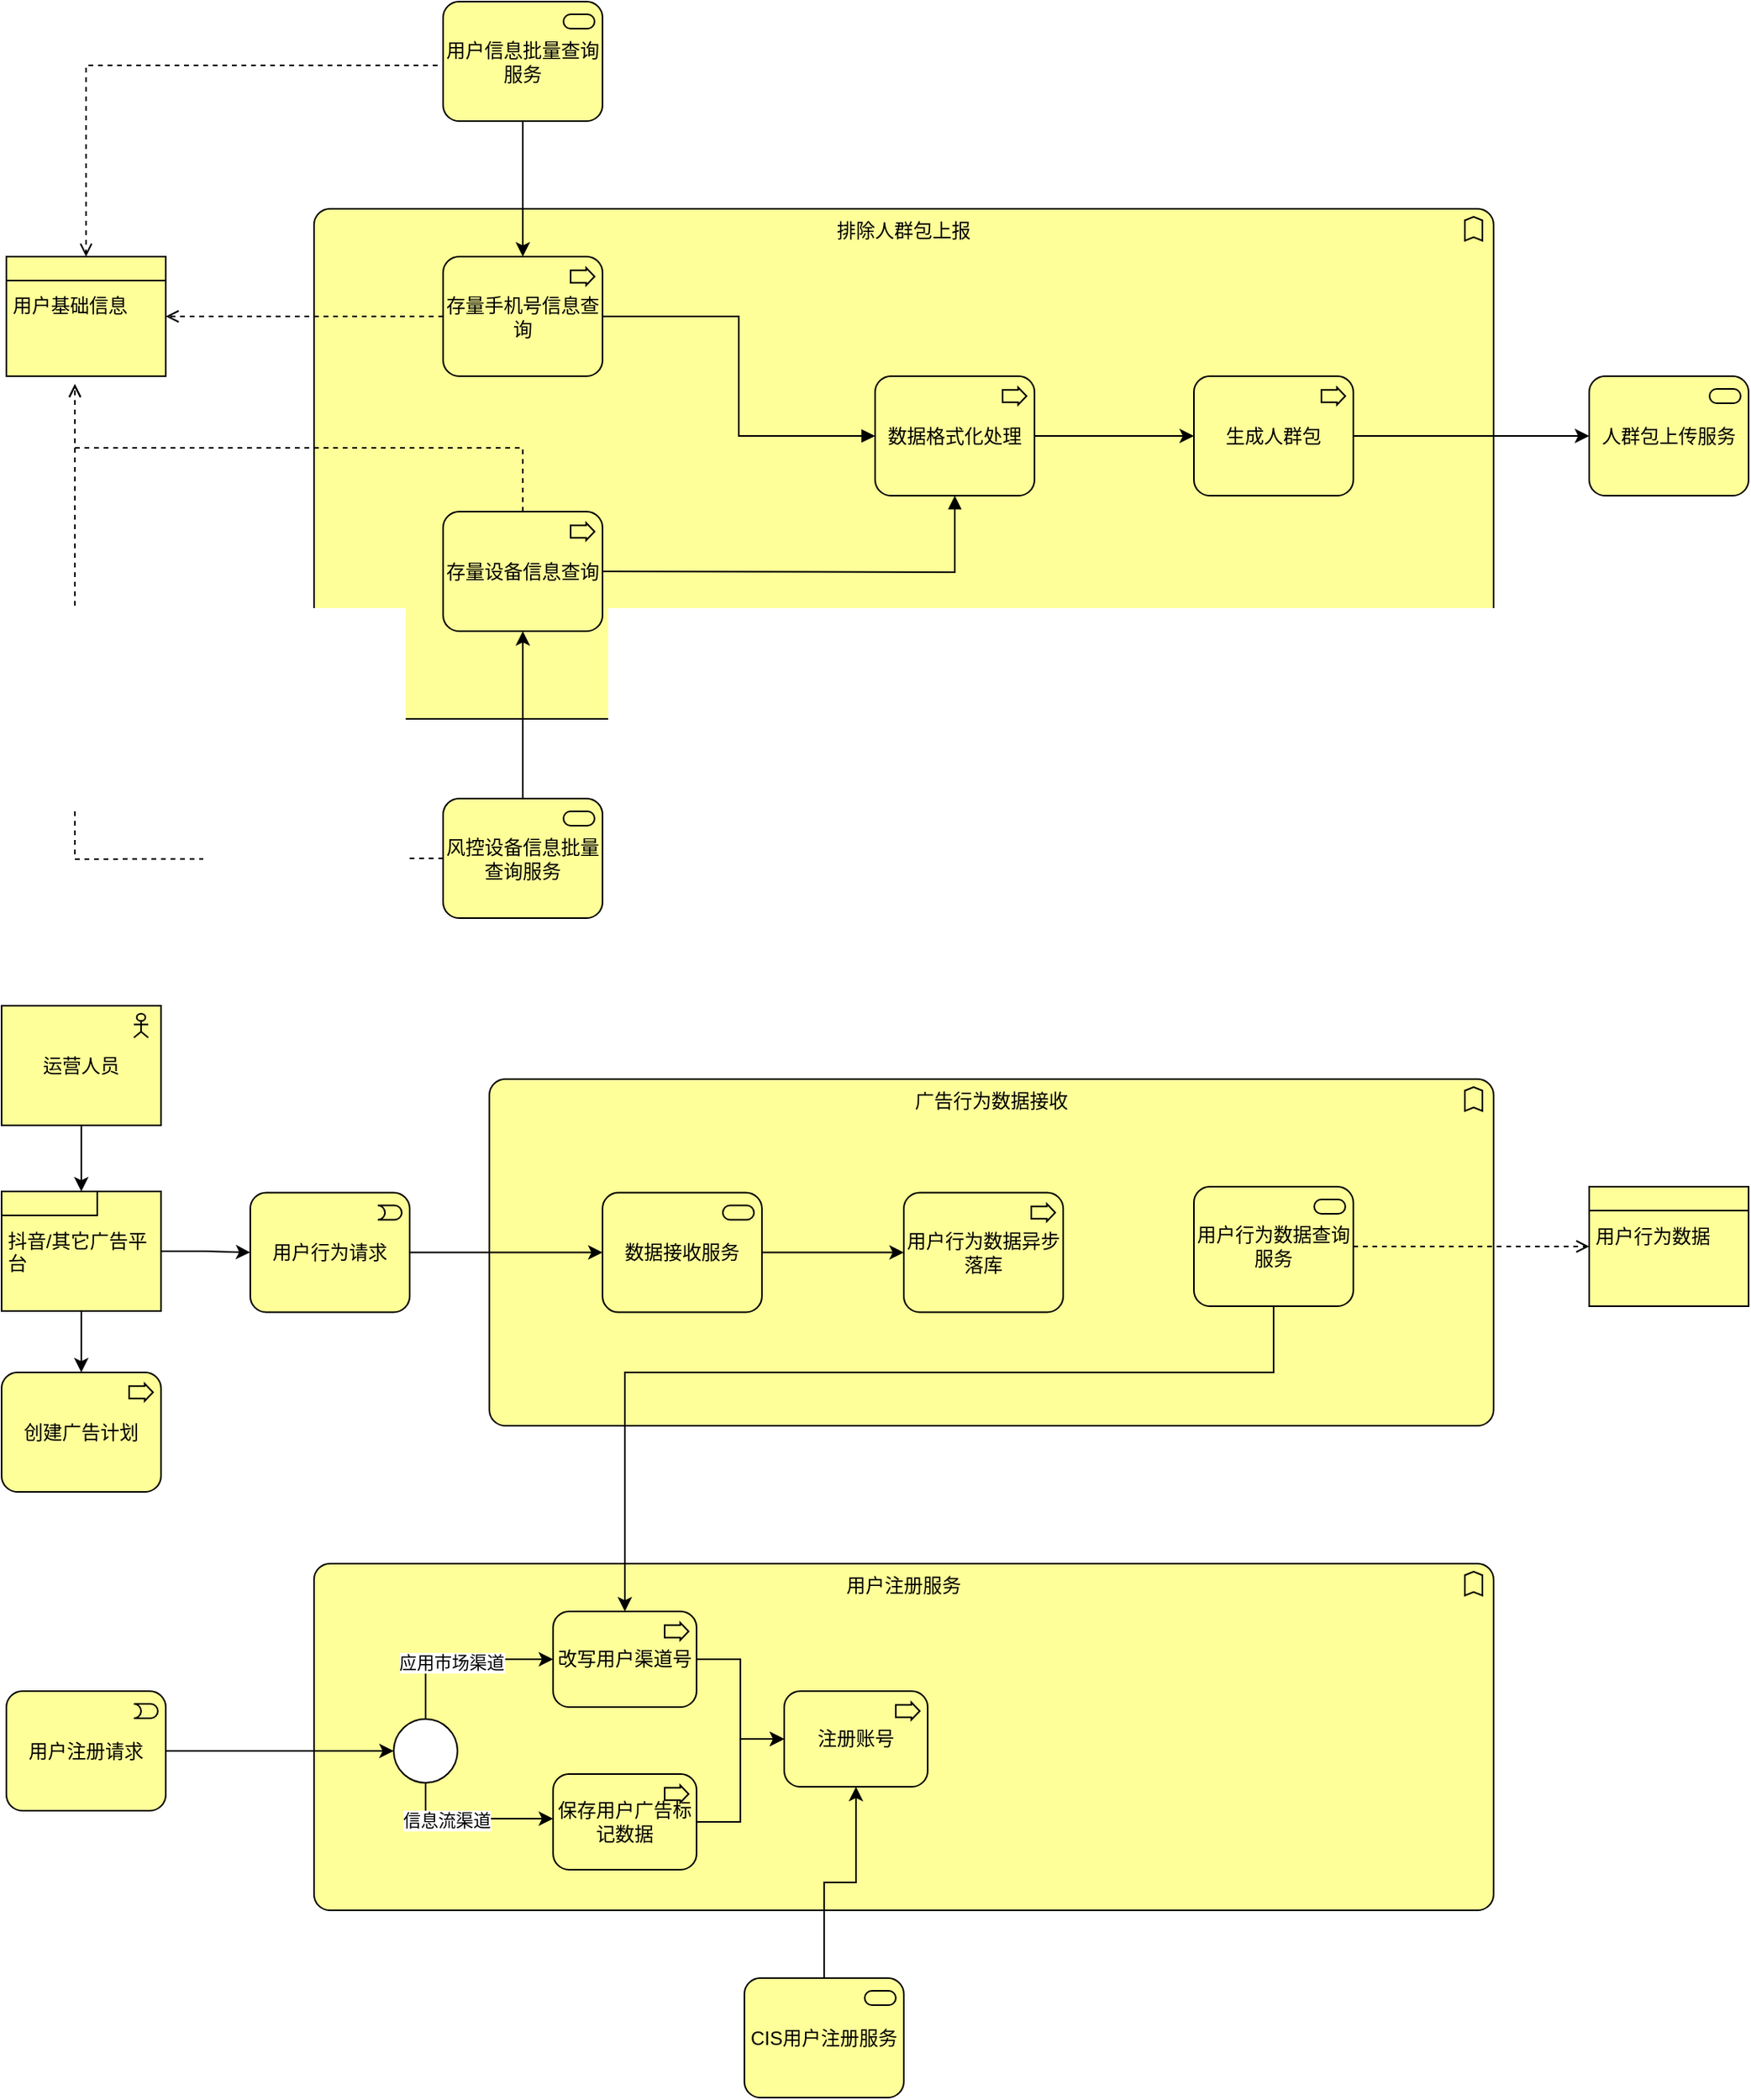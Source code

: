 <mxfile version="21.6.9" type="github">
  <diagram id="6I0OCvxSQrVGMHxT2VVA" name="Page-1">
    <mxGraphModel dx="1982" dy="686" grid="1" gridSize="10" guides="1" tooltips="1" connect="1" arrows="1" fold="1" page="1" pageScale="1" pageWidth="850" pageHeight="1100" math="0" shadow="0">
      <root>
        <mxCell id="0" />
        <mxCell id="1" parent="0" />
        <mxCell id="BALfqEKntHM_j133m_wY-3" value="&lt;div style=&quot;&quot;&gt;&lt;span style=&quot;background-color: initial;&quot;&gt;排除人群包上报&lt;/span&gt;&lt;/div&gt;" style="html=1;outlineConnect=0;whiteSpace=wrap;fillColor=#ffff99;shape=mxgraph.archimate.business;busType=function;align=center;verticalAlign=top;" vertex="1" parent="1">
          <mxGeometry x="130" y="210" width="740" height="320" as="geometry" />
        </mxCell>
        <mxCell id="BALfqEKntHM_j133m_wY-4" value="存量手机号信息查询" style="html=1;outlineConnect=0;whiteSpace=wrap;fillColor=#ffff99;shape=mxgraph.archimate.business;busType=process" vertex="1" parent="1">
          <mxGeometry x="211" y="240" width="100" height="75" as="geometry" />
        </mxCell>
        <mxCell id="BALfqEKntHM_j133m_wY-11" style="edgeStyle=orthogonalEdgeStyle;rounded=0;orthogonalLoop=1;jettySize=auto;html=1;" edge="1" parent="1" source="BALfqEKntHM_j133m_wY-5" target="BALfqEKntHM_j133m_wY-4">
          <mxGeometry relative="1" as="geometry" />
        </mxCell>
        <mxCell id="BALfqEKntHM_j133m_wY-5" value="用户信息批量查询服务" style="html=1;outlineConnect=0;whiteSpace=wrap;fillColor=#ffff99;shape=mxgraph.archimate.business;busType=service" vertex="1" parent="1">
          <mxGeometry x="211" y="80" width="100" height="75" as="geometry" />
        </mxCell>
        <mxCell id="BALfqEKntHM_j133m_wY-6" value="&lt;table cellpadding=&quot;0&quot; cellspacing=&quot;0&quot; style=&quot;font-size:1em;width:100%;height:100%;&quot;&gt;&lt;tbody&gt;&lt;tr style=&quot;height:20px;&quot;&gt;&lt;td align=&quot;center&quot;&gt;&lt;/td&gt;&lt;/tr&gt;&lt;tr&gt;&lt;td align=&quot;left&quot; valign=&quot;top&quot; style=&quot;padding:4px;&quot;&gt;用户基础信息&lt;/td&gt;&lt;/tr&gt;&lt;/tbody&gt;&lt;/table&gt;" style="html=1;outlineConnect=0;whiteSpace=wrap;fillColor=#ffff99;shape=mxgraph.archimate.businessObject;overflow=fill" vertex="1" parent="1">
          <mxGeometry x="-63" y="240" width="100" height="75" as="geometry" />
        </mxCell>
        <mxCell id="BALfqEKntHM_j133m_wY-16" value="" style="edgeStyle=elbowEdgeStyle;html=1;endArrow=open;elbow=vertical;endFill=1;dashed=1;rounded=0;exitX=0;exitY=0.5;exitDx=0;exitDy=0;exitPerimeter=0;" edge="1" parent="1" source="BALfqEKntHM_j133m_wY-5" target="BALfqEKntHM_j133m_wY-6">
          <mxGeometry width="100" height="75" relative="1" as="geometry">
            <mxPoint x="260" y="160" as="sourcePoint" />
            <mxPoint x="680" y="470" as="targetPoint" />
            <Array as="points">
              <mxPoint x="120" y="120" />
            </Array>
          </mxGeometry>
        </mxCell>
        <mxCell id="BALfqEKntHM_j133m_wY-17" value="" style="edgeStyle=elbowEdgeStyle;html=1;endArrow=open;elbow=vertical;endFill=1;dashed=1;rounded=0;exitX=0;exitY=0.5;exitDx=0;exitDy=0;exitPerimeter=0;entryX=1;entryY=0.5;entryDx=0;entryDy=0;entryPerimeter=0;" edge="1" parent="1" source="BALfqEKntHM_j133m_wY-4" target="BALfqEKntHM_j133m_wY-6">
          <mxGeometry width="100" height="75" relative="1" as="geometry">
            <mxPoint x="50" y="430" as="sourcePoint" />
            <mxPoint x="-150" y="552" as="targetPoint" />
          </mxGeometry>
        </mxCell>
        <mxCell id="BALfqEKntHM_j133m_wY-18" value="存量设备信息查询" style="html=1;outlineConnect=0;whiteSpace=wrap;fillColor=#ffff99;shape=mxgraph.archimate.business;busType=process" vertex="1" parent="1">
          <mxGeometry x="211" y="400" width="100" height="75" as="geometry" />
        </mxCell>
        <mxCell id="BALfqEKntHM_j133m_wY-21" value="" style="edgeStyle=elbowEdgeStyle;html=1;endArrow=open;elbow=vertical;endFill=1;dashed=1;rounded=0;exitX=0.5;exitY=0;exitDx=0;exitDy=0;exitPerimeter=0;" edge="1" parent="1" source="BALfqEKntHM_j133m_wY-18">
          <mxGeometry width="100" height="75" relative="1" as="geometry">
            <mxPoint x="150" y="410" as="sourcePoint" />
            <mxPoint x="-20" y="320" as="targetPoint" />
          </mxGeometry>
        </mxCell>
        <mxCell id="BALfqEKntHM_j133m_wY-23" style="edgeStyle=orthogonalEdgeStyle;rounded=0;orthogonalLoop=1;jettySize=auto;html=1;entryX=0.5;entryY=1;entryDx=0;entryDy=0;entryPerimeter=0;" edge="1" parent="1" source="BALfqEKntHM_j133m_wY-22" target="BALfqEKntHM_j133m_wY-18">
          <mxGeometry relative="1" as="geometry" />
        </mxCell>
        <mxCell id="BALfqEKntHM_j133m_wY-22" value="风控设备信息批量查询服务" style="html=1;outlineConnect=0;whiteSpace=wrap;fillColor=#ffff99;shape=mxgraph.archimate.business;busType=service" vertex="1" parent="1">
          <mxGeometry x="211" y="580" width="100" height="75" as="geometry" />
        </mxCell>
        <mxCell id="BALfqEKntHM_j133m_wY-30" style="edgeStyle=orthogonalEdgeStyle;rounded=0;orthogonalLoop=1;jettySize=auto;html=1;entryX=0;entryY=0.5;entryDx=0;entryDy=0;entryPerimeter=0;" edge="1" parent="1" source="BALfqEKntHM_j133m_wY-24" target="BALfqEKntHM_j133m_wY-29">
          <mxGeometry relative="1" as="geometry" />
        </mxCell>
        <mxCell id="BALfqEKntHM_j133m_wY-24" value="数据格式化处理" style="html=1;outlineConnect=0;whiteSpace=wrap;fillColor=#ffff99;shape=mxgraph.archimate.business;busType=process" vertex="1" parent="1">
          <mxGeometry x="482" y="315" width="100" height="75" as="geometry" />
        </mxCell>
        <mxCell id="BALfqEKntHM_j133m_wY-26" value="" style="endArrow=block;html=1;endFill=1;startArrow=none;startFill=0;edgeStyle=elbowEdgeStyle;elbow=vertical;dashed=0;rounded=0;entryX=0;entryY=0.5;entryDx=0;entryDy=0;entryPerimeter=0;" edge="1" parent="1" source="BALfqEKntHM_j133m_wY-4" target="BALfqEKntHM_j133m_wY-24">
          <mxGeometry width="100" height="75" relative="1" as="geometry">
            <mxPoint x="20" y="605" as="sourcePoint" />
            <mxPoint x="120" y="530" as="targetPoint" />
          </mxGeometry>
        </mxCell>
        <mxCell id="BALfqEKntHM_j133m_wY-28" value="" style="edgeStyle=elbowEdgeStyle;html=1;endArrow=block;dashed=0;elbow=vertical;endFill=1;rounded=0;exitX=1;exitY=0.5;exitDx=0;exitDy=0;exitPerimeter=0;" edge="1" parent="1" source="BALfqEKntHM_j133m_wY-18" target="BALfqEKntHM_j133m_wY-24">
          <mxGeometry width="160" relative="1" as="geometry">
            <mxPoint x="370" y="630" as="sourcePoint" />
            <mxPoint x="530" y="630" as="targetPoint" />
            <Array as="points">
              <mxPoint x="380" y="438" />
            </Array>
          </mxGeometry>
        </mxCell>
        <mxCell id="BALfqEKntHM_j133m_wY-34" style="edgeStyle=orthogonalEdgeStyle;rounded=0;orthogonalLoop=1;jettySize=auto;html=1;entryX=0;entryY=0.5;entryDx=0;entryDy=0;entryPerimeter=0;" edge="1" parent="1" source="BALfqEKntHM_j133m_wY-29" target="BALfqEKntHM_j133m_wY-32">
          <mxGeometry relative="1" as="geometry" />
        </mxCell>
        <mxCell id="BALfqEKntHM_j133m_wY-29" value="生成人群包" style="html=1;outlineConnect=0;whiteSpace=wrap;fillColor=#ffff99;shape=mxgraph.archimate.business;busType=process" vertex="1" parent="1">
          <mxGeometry x="682" y="315" width="100" height="75" as="geometry" />
        </mxCell>
        <mxCell id="BALfqEKntHM_j133m_wY-31" value="" style="edgeStyle=elbowEdgeStyle;html=1;endArrow=open;elbow=vertical;endFill=1;dashed=1;rounded=0;exitX=0;exitY=0.5;exitDx=0;exitDy=0;exitPerimeter=0;" edge="1" parent="1" source="BALfqEKntHM_j133m_wY-22">
          <mxGeometry width="100" height="75" relative="1" as="geometry">
            <mxPoint x="110" y="570" as="sourcePoint" />
            <mxPoint x="-20" y="320" as="targetPoint" />
            <Array as="points">
              <mxPoint x="70" y="618" />
            </Array>
          </mxGeometry>
        </mxCell>
        <mxCell id="BALfqEKntHM_j133m_wY-32" value="人群包上传服务" style="html=1;outlineConnect=0;whiteSpace=wrap;fillColor=#ffff99;shape=mxgraph.archimate.business;busType=service" vertex="1" parent="1">
          <mxGeometry x="930" y="315" width="100" height="75" as="geometry" />
        </mxCell>
        <mxCell id="BALfqEKntHM_j133m_wY-50" style="edgeStyle=orthogonalEdgeStyle;rounded=0;orthogonalLoop=1;jettySize=auto;html=1;" edge="1" parent="1" source="BALfqEKntHM_j133m_wY-35" target="BALfqEKntHM_j133m_wY-47">
          <mxGeometry relative="1" as="geometry" />
        </mxCell>
        <mxCell id="BALfqEKntHM_j133m_wY-35" value="运营人员" style="html=1;outlineConnect=0;whiteSpace=wrap;fillColor=#ffff99;shape=mxgraph.archimate.application;appType=actor" vertex="1" parent="1">
          <mxGeometry x="-66" y="710" width="100" height="75" as="geometry" />
        </mxCell>
        <mxCell id="BALfqEKntHM_j133m_wY-36" value="创建广告计划" style="html=1;outlineConnect=0;whiteSpace=wrap;fillColor=#ffff99;shape=mxgraph.archimate.business;busType=process" vertex="1" parent="1">
          <mxGeometry x="-66" y="940" width="100" height="75" as="geometry" />
        </mxCell>
        <mxCell id="BALfqEKntHM_j133m_wY-38" value="广告行为数据接收" style="html=1;outlineConnect=0;whiteSpace=wrap;fillColor=#ffff99;shape=mxgraph.archimate.business;busType=function;verticalAlign=top;" vertex="1" parent="1">
          <mxGeometry x="240" y="756" width="630" height="217.5" as="geometry" />
        </mxCell>
        <mxCell id="BALfqEKntHM_j133m_wY-41" style="edgeStyle=orthogonalEdgeStyle;rounded=0;orthogonalLoop=1;jettySize=auto;html=1;entryX=0;entryY=0.5;entryDx=0;entryDy=0;entryPerimeter=0;" edge="1" parent="1" source="BALfqEKntHM_j133m_wY-39" target="BALfqEKntHM_j133m_wY-40">
          <mxGeometry relative="1" as="geometry" />
        </mxCell>
        <mxCell id="BALfqEKntHM_j133m_wY-39" value="用户行为请求" style="html=1;outlineConnect=0;whiteSpace=wrap;fillColor=#ffff99;shape=mxgraph.archimate.business;busType=event" vertex="1" parent="1">
          <mxGeometry x="90" y="827.25" width="100" height="75" as="geometry" />
        </mxCell>
        <mxCell id="BALfqEKntHM_j133m_wY-43" style="edgeStyle=orthogonalEdgeStyle;rounded=0;orthogonalLoop=1;jettySize=auto;html=1;entryX=0;entryY=0.5;entryDx=0;entryDy=0;entryPerimeter=0;" edge="1" parent="1" source="BALfqEKntHM_j133m_wY-40" target="BALfqEKntHM_j133m_wY-42">
          <mxGeometry relative="1" as="geometry" />
        </mxCell>
        <mxCell id="BALfqEKntHM_j133m_wY-40" value="数据接收服务" style="html=1;outlineConnect=0;whiteSpace=wrap;fillColor=#ffff99;shape=mxgraph.archimate.business;busType=service" vertex="1" parent="1">
          <mxGeometry x="311" y="827.25" width="100" height="75" as="geometry" />
        </mxCell>
        <mxCell id="BALfqEKntHM_j133m_wY-42" value="用户行为数据异步落库" style="html=1;outlineConnect=0;whiteSpace=wrap;fillColor=#ffff99;shape=mxgraph.archimate.business;busType=process" vertex="1" parent="1">
          <mxGeometry x="500" y="827.25" width="100" height="75" as="geometry" />
        </mxCell>
        <mxCell id="BALfqEKntHM_j133m_wY-44" value="用户行为数据查询服务" style="html=1;outlineConnect=0;whiteSpace=wrap;fillColor=#ffff99;shape=mxgraph.archimate.business;busType=service" vertex="1" parent="1">
          <mxGeometry x="682" y="823.5" width="100" height="75" as="geometry" />
        </mxCell>
        <mxCell id="BALfqEKntHM_j133m_wY-46" value="&lt;table cellpadding=&quot;0&quot; cellspacing=&quot;0&quot; style=&quot;font-size:1em;width:100%;height:100%;&quot;&gt;&lt;tbody&gt;&lt;tr style=&quot;height:20px;&quot;&gt;&lt;td align=&quot;center&quot;&gt;&lt;/td&gt;&lt;/tr&gt;&lt;tr&gt;&lt;td align=&quot;left&quot; valign=&quot;top&quot; style=&quot;padding:4px;&quot;&gt;用户行为数据&lt;/td&gt;&lt;/tr&gt;&lt;/tbody&gt;&lt;/table&gt;" style="html=1;outlineConnect=0;whiteSpace=wrap;fillColor=#ffff99;shape=mxgraph.archimate.businessObject;overflow=fill" vertex="1" parent="1">
          <mxGeometry x="930" y="823.5" width="100" height="75" as="geometry" />
        </mxCell>
        <mxCell id="BALfqEKntHM_j133m_wY-53" value="用户注册服务" style="html=1;outlineConnect=0;whiteSpace=wrap;fillColor=#ffff99;shape=mxgraph.archimate.business;busType=function;verticalAlign=top;" vertex="1" parent="1">
          <mxGeometry x="130" y="1060" width="740" height="217.5" as="geometry" />
        </mxCell>
        <mxCell id="BALfqEKntHM_j133m_wY-48" style="edgeStyle=orthogonalEdgeStyle;rounded=0;orthogonalLoop=1;jettySize=auto;html=1;entryX=0;entryY=0.5;entryDx=0;entryDy=0;entryPerimeter=0;" edge="1" parent="1" source="BALfqEKntHM_j133m_wY-47" target="BALfqEKntHM_j133m_wY-39">
          <mxGeometry relative="1" as="geometry" />
        </mxCell>
        <mxCell id="BALfqEKntHM_j133m_wY-64" style="edgeStyle=orthogonalEdgeStyle;rounded=0;orthogonalLoop=1;jettySize=auto;html=1;entryX=0.5;entryY=0;entryDx=0;entryDy=0;entryPerimeter=0;" edge="1" parent="1" source="BALfqEKntHM_j133m_wY-44" target="BALfqEKntHM_j133m_wY-61">
          <mxGeometry relative="1" as="geometry">
            <Array as="points">
              <mxPoint x="732" y="940" />
              <mxPoint x="325" y="940" />
            </Array>
          </mxGeometry>
        </mxCell>
        <mxCell id="BALfqEKntHM_j133m_wY-51" style="edgeStyle=orthogonalEdgeStyle;rounded=0;orthogonalLoop=1;jettySize=auto;html=1;entryX=0.5;entryY=0;entryDx=0;entryDy=0;entryPerimeter=0;" edge="1" parent="1" source="BALfqEKntHM_j133m_wY-47" target="BALfqEKntHM_j133m_wY-36">
          <mxGeometry relative="1" as="geometry" />
        </mxCell>
        <mxCell id="BALfqEKntHM_j133m_wY-47" value="&lt;table cellpadding=&quot;0&quot; cellspacing=&quot;0&quot; style=&quot;font-size:1em;width:100%;height:100%;&quot;&gt;&lt;tbody&gt;&lt;tr style=&quot;height:20px;&quot;&gt;&lt;td align=&quot;left&quot;&gt;&lt;/td&gt;&lt;/tr&gt;&lt;tr&gt;&lt;td align=&quot;left&quot; valign=&quot;top&quot; style=&quot;padding:4px;&quot;&gt;抖音/其它广告平台&lt;/td&gt;&lt;/tr&gt;&lt;/tbody&gt;&lt;/table&gt;" style="html=1;outlineConnect=0;whiteSpace=wrap;fillColor=#ffff99;shape=mxgraph.archimate.product;overflow=fill" vertex="1" parent="1">
          <mxGeometry x="-66" y="826.5" width="100" height="75" as="geometry" />
        </mxCell>
        <mxCell id="BALfqEKntHM_j133m_wY-49" value="" style="edgeStyle=elbowEdgeStyle;html=1;endArrow=open;elbow=vertical;endFill=1;dashed=1;rounded=0;exitX=1;exitY=0.5;exitDx=0;exitDy=0;exitPerimeter=0;entryX=0;entryY=0.5;entryDx=0;entryDy=0;entryPerimeter=0;" edge="1" parent="1" source="BALfqEKntHM_j133m_wY-44" target="BALfqEKntHM_j133m_wY-46">
          <mxGeometry width="100" height="75" relative="1" as="geometry">
            <mxPoint x="744" y="636" as="sourcePoint" />
            <mxPoint x="910" y="866" as="targetPoint" />
          </mxGeometry>
        </mxCell>
        <mxCell id="BALfqEKntHM_j133m_wY-57" style="edgeStyle=orthogonalEdgeStyle;rounded=0;orthogonalLoop=1;jettySize=auto;html=1;entryX=0;entryY=0.5;entryDx=0;entryDy=0;" edge="1" parent="1" source="BALfqEKntHM_j133m_wY-52">
          <mxGeometry relative="1" as="geometry">
            <mxPoint x="180.0" y="1177.5" as="targetPoint" />
          </mxGeometry>
        </mxCell>
        <mxCell id="BALfqEKntHM_j133m_wY-52" value="用户注册请求" style="html=1;outlineConnect=0;whiteSpace=wrap;fillColor=#ffff99;shape=mxgraph.archimate.business;busType=event" vertex="1" parent="1">
          <mxGeometry x="-63" y="1140" width="100" height="75" as="geometry" />
        </mxCell>
        <mxCell id="BALfqEKntHM_j133m_wY-62" style="edgeStyle=orthogonalEdgeStyle;rounded=0;orthogonalLoop=1;jettySize=auto;html=1;entryX=0;entryY=0.5;entryDx=0;entryDy=0;entryPerimeter=0;" edge="1" parent="1" source="BALfqEKntHM_j133m_wY-59" target="BALfqEKntHM_j133m_wY-61">
          <mxGeometry relative="1" as="geometry">
            <Array as="points">
              <mxPoint x="200" y="1120" />
            </Array>
          </mxGeometry>
        </mxCell>
        <mxCell id="BALfqEKntHM_j133m_wY-63" value="应用市场渠道" style="edgeLabel;html=1;align=center;verticalAlign=middle;resizable=0;points=[];" vertex="1" connectable="0" parent="BALfqEKntHM_j133m_wY-62">
          <mxGeometry x="-0.092" y="-2" relative="1" as="geometry">
            <mxPoint as="offset" />
          </mxGeometry>
        </mxCell>
        <mxCell id="BALfqEKntHM_j133m_wY-68" style="edgeStyle=orthogonalEdgeStyle;rounded=0;orthogonalLoop=1;jettySize=auto;html=1;" edge="1" parent="1" source="BALfqEKntHM_j133m_wY-59" target="BALfqEKntHM_j133m_wY-65">
          <mxGeometry relative="1" as="geometry">
            <Array as="points">
              <mxPoint x="200" y="1220" />
            </Array>
          </mxGeometry>
        </mxCell>
        <mxCell id="BALfqEKntHM_j133m_wY-69" value="信息流渠道" style="edgeLabel;html=1;align=center;verticalAlign=middle;resizable=0;points=[];" vertex="1" connectable="0" parent="BALfqEKntHM_j133m_wY-68">
          <mxGeometry x="-0.317" y="-1" relative="1" as="geometry">
            <mxPoint as="offset" />
          </mxGeometry>
        </mxCell>
        <mxCell id="BALfqEKntHM_j133m_wY-59" value="" style="ellipse;html=1;verticalLabelPosition=bottom;labelBackgroundColor=#ffffff;verticalAlign=top;fillColor=#ffffff" vertex="1" parent="1">
          <mxGeometry x="180" y="1157.5" width="40" height="40" as="geometry" />
        </mxCell>
        <mxCell id="BALfqEKntHM_j133m_wY-71" style="edgeStyle=orthogonalEdgeStyle;rounded=0;orthogonalLoop=1;jettySize=auto;html=1;" edge="1" parent="1" source="BALfqEKntHM_j133m_wY-61" target="BALfqEKntHM_j133m_wY-70">
          <mxGeometry relative="1" as="geometry" />
        </mxCell>
        <mxCell id="BALfqEKntHM_j133m_wY-61" value="改写用户渠道号" style="html=1;outlineConnect=0;whiteSpace=wrap;fillColor=#ffff99;shape=mxgraph.archimate.business;busType=process" vertex="1" parent="1">
          <mxGeometry x="280" y="1090" width="90" height="60" as="geometry" />
        </mxCell>
        <mxCell id="BALfqEKntHM_j133m_wY-72" style="edgeStyle=orthogonalEdgeStyle;rounded=0;orthogonalLoop=1;jettySize=auto;html=1;entryX=0;entryY=0.5;entryDx=0;entryDy=0;entryPerimeter=0;" edge="1" parent="1" source="BALfqEKntHM_j133m_wY-65" target="BALfqEKntHM_j133m_wY-70">
          <mxGeometry relative="1" as="geometry" />
        </mxCell>
        <mxCell id="BALfqEKntHM_j133m_wY-65" value="保存用户广告标记数据" style="html=1;outlineConnect=0;whiteSpace=wrap;fillColor=#ffff99;shape=mxgraph.archimate.business;busType=process" vertex="1" parent="1">
          <mxGeometry x="280" y="1192" width="90" height="60" as="geometry" />
        </mxCell>
        <mxCell id="BALfqEKntHM_j133m_wY-73" style="edgeStyle=orthogonalEdgeStyle;rounded=0;orthogonalLoop=1;jettySize=auto;html=1;entryX=0.5;entryY=1;entryDx=0;entryDy=0;entryPerimeter=0;" edge="1" parent="1" source="BALfqEKntHM_j133m_wY-66" target="BALfqEKntHM_j133m_wY-70">
          <mxGeometry relative="1" as="geometry" />
        </mxCell>
        <mxCell id="BALfqEKntHM_j133m_wY-66" value="CIS用户注册服务" style="html=1;outlineConnect=0;whiteSpace=wrap;fillColor=#ffff99;shape=mxgraph.archimate.business;busType=service" vertex="1" parent="1">
          <mxGeometry x="400" y="1320" width="100" height="75" as="geometry" />
        </mxCell>
        <mxCell id="BALfqEKntHM_j133m_wY-70" value="注册账号" style="html=1;outlineConnect=0;whiteSpace=wrap;fillColor=#ffff99;shape=mxgraph.archimate.business;busType=process" vertex="1" parent="1">
          <mxGeometry x="425" y="1140" width="90" height="60" as="geometry" />
        </mxCell>
      </root>
    </mxGraphModel>
  </diagram>
</mxfile>

